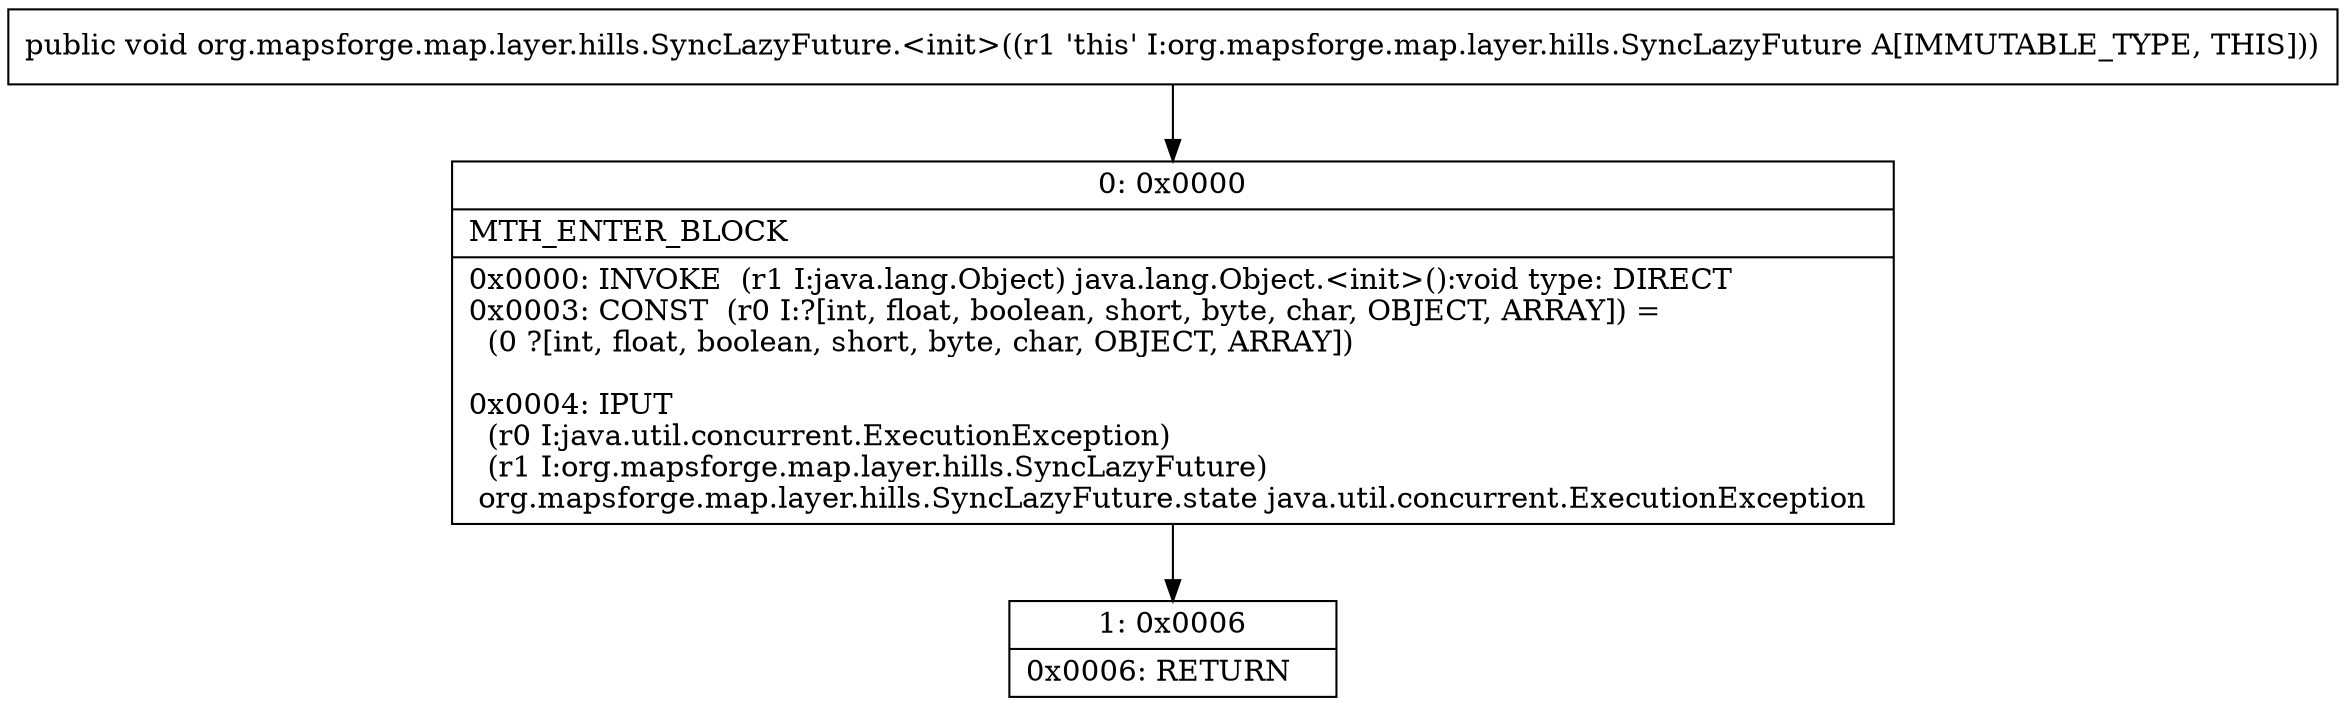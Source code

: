 digraph "CFG fororg.mapsforge.map.layer.hills.SyncLazyFuture.\<init\>()V" {
Node_0 [shape=record,label="{0\:\ 0x0000|MTH_ENTER_BLOCK\l|0x0000: INVOKE  (r1 I:java.lang.Object) java.lang.Object.\<init\>():void type: DIRECT \l0x0003: CONST  (r0 I:?[int, float, boolean, short, byte, char, OBJECT, ARRAY]) = \l  (0 ?[int, float, boolean, short, byte, char, OBJECT, ARRAY])\l \l0x0004: IPUT  \l  (r0 I:java.util.concurrent.ExecutionException)\l  (r1 I:org.mapsforge.map.layer.hills.SyncLazyFuture)\l org.mapsforge.map.layer.hills.SyncLazyFuture.state java.util.concurrent.ExecutionException \l}"];
Node_1 [shape=record,label="{1\:\ 0x0006|0x0006: RETURN   \l}"];
MethodNode[shape=record,label="{public void org.mapsforge.map.layer.hills.SyncLazyFuture.\<init\>((r1 'this' I:org.mapsforge.map.layer.hills.SyncLazyFuture A[IMMUTABLE_TYPE, THIS])) }"];
MethodNode -> Node_0;
Node_0 -> Node_1;
}

